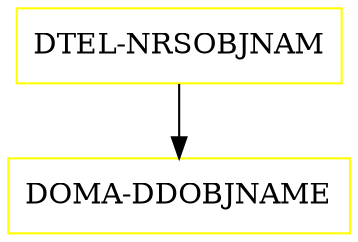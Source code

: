 digraph G {
  "DTEL-NRSOBJNAM" [shape=box,color=yellow];
  "DOMA-DDOBJNAME" [shape=box,color=yellow,URL="./DOMA_DDOBJNAME.html"];
  "DTEL-NRSOBJNAM" -> "DOMA-DDOBJNAME";
}
